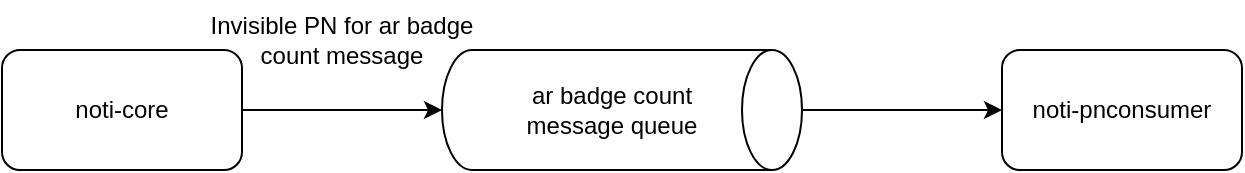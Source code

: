 <mxfile version="20.8.23" type="github">
  <diagram name="第 1 页" id="6of9vsR3ioFZeaw5rdsK">
    <mxGraphModel dx="1546" dy="782" grid="1" gridSize="10" guides="1" tooltips="1" connect="1" arrows="1" fold="1" page="1" pageScale="1" pageWidth="3300" pageHeight="4681" math="0" shadow="0">
      <root>
        <mxCell id="0" />
        <mxCell id="1" parent="0" />
        <mxCell id="9ZzNE9OQZATcrEGdyhJe-1" value="" style="shape=cylinder3;whiteSpace=wrap;html=1;boundedLbl=1;backgroundOutline=1;size=15;rotation=90;" vertex="1" parent="1">
          <mxGeometry x="690" y="310" width="60" height="180" as="geometry" />
        </mxCell>
        <mxCell id="9ZzNE9OQZATcrEGdyhJe-2" value="ar badge count message queue" style="text;html=1;strokeColor=none;fillColor=none;align=center;verticalAlign=middle;whiteSpace=wrap;rounded=0;" vertex="1" parent="1">
          <mxGeometry x="650" y="385" width="130" height="30" as="geometry" />
        </mxCell>
        <mxCell id="9ZzNE9OQZATcrEGdyhJe-3" value="noti-core" style="rounded=1;whiteSpace=wrap;html=1;" vertex="1" parent="1">
          <mxGeometry x="410" y="370" width="120" height="60" as="geometry" />
        </mxCell>
        <mxCell id="9ZzNE9OQZATcrEGdyhJe-4" value="noti-pnconsumer" style="rounded=1;whiteSpace=wrap;html=1;" vertex="1" parent="1">
          <mxGeometry x="910" y="370" width="120" height="60" as="geometry" />
        </mxCell>
        <mxCell id="9ZzNE9OQZATcrEGdyhJe-5" value="" style="endArrow=classic;html=1;rounded=0;exitX=1;exitY=0.5;exitDx=0;exitDy=0;entryX=0.5;entryY=1;entryDx=0;entryDy=0;entryPerimeter=0;" edge="1" parent="1" source="9ZzNE9OQZATcrEGdyhJe-3" target="9ZzNE9OQZATcrEGdyhJe-1">
          <mxGeometry width="50" height="50" relative="1" as="geometry">
            <mxPoint x="760" y="410" as="sourcePoint" />
            <mxPoint x="810" y="360" as="targetPoint" />
          </mxGeometry>
        </mxCell>
        <mxCell id="9ZzNE9OQZATcrEGdyhJe-6" value="" style="endArrow=classic;html=1;rounded=0;exitX=0.5;exitY=0;exitDx=0;exitDy=0;entryX=0;entryY=0.5;entryDx=0;entryDy=0;exitPerimeter=0;" edge="1" parent="1" source="9ZzNE9OQZATcrEGdyhJe-1" target="9ZzNE9OQZATcrEGdyhJe-4">
          <mxGeometry width="50" height="50" relative="1" as="geometry">
            <mxPoint x="540" y="410" as="sourcePoint" />
            <mxPoint x="640" y="410" as="targetPoint" />
          </mxGeometry>
        </mxCell>
        <mxCell id="9ZzNE9OQZATcrEGdyhJe-7" value="Invisible PN for ar badge count message" style="text;html=1;strokeColor=none;fillColor=none;align=center;verticalAlign=middle;whiteSpace=wrap;rounded=0;" vertex="1" parent="1">
          <mxGeometry x="510" y="345" width="140" height="40" as="geometry" />
        </mxCell>
      </root>
    </mxGraphModel>
  </diagram>
</mxfile>
